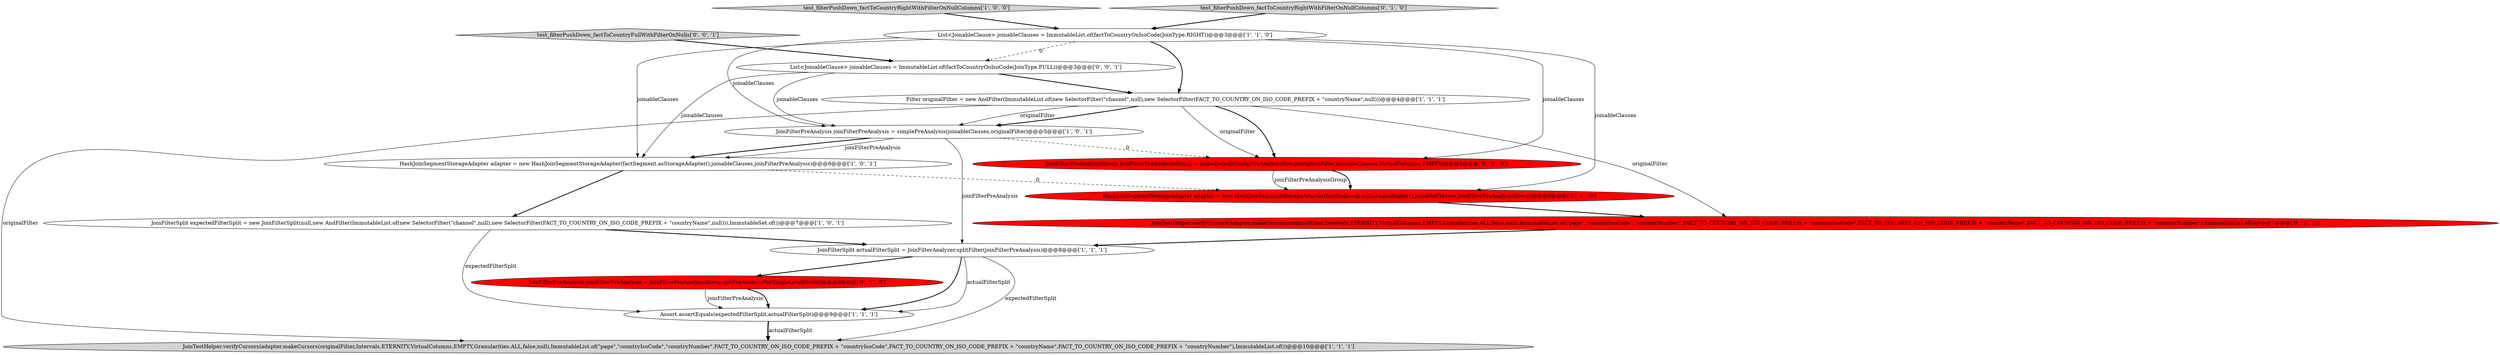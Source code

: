 digraph {
4 [style = filled, label = "JoinTestHelper.verifyCursors(adapter.makeCursors(originalFilter,Intervals.ETERNITY,VirtualColumns.EMPTY,Granularities.ALL,false,null),ImmutableList.of(\"page\",\"countryIsoCode\",\"countryNumber\",FACT_TO_COUNTRY_ON_ISO_CODE_PREFIX + \"countryIsoCode\",FACT_TO_COUNTRY_ON_ISO_CODE_PREFIX + \"countryName\",FACT_TO_COUNTRY_ON_ISO_CODE_PREFIX + \"countryNumber\"),ImmutableList.of())@@@10@@@['1', '1', '1']", fillcolor = lightgray, shape = ellipse image = "AAA0AAABBB1BBB"];
6 [style = filled, label = "test_filterPushDown_factToCountryRightWithFilterOnNullColumns['1', '0', '0']", fillcolor = lightgray, shape = diamond image = "AAA0AAABBB1BBB"];
1 [style = filled, label = "JoinFilterSplit actualFilterSplit = JoinFilterAnalyzer.splitFilter(joinFilterPreAnalysis)@@@8@@@['1', '1', '1']", fillcolor = white, shape = ellipse image = "AAA0AAABBB1BBB"];
3 [style = filled, label = "JoinFilterPreAnalysis joinFilterPreAnalysis = simplePreAnalysis(joinableClauses,originalFilter)@@@5@@@['1', '0', '1']", fillcolor = white, shape = ellipse image = "AAA0AAABBB1BBB"];
9 [style = filled, label = "JoinTestHelper.verifyCursors(adapter.makeCursors(originalFilter,Intervals.ETERNITY,VirtualColumns.EMPTY,Granularities.ALL,false,null),ImmutableList.of(\"page\",\"countryIsoCode\",\"countryNumber\",FACT_TO_COUNTRY_ON_ISO_CODE_PREFIX + \"countryIsoCode\",FACT_TO_COUNTRY_ON_ISO_CODE_PREFIX + \"countryName\",FACT_TO_COUNTRY_ON_ISO_CODE_PREFIX + \"countryNumber\"),ImmutableList.of())@@@7@@@['0', '1', '0']", fillcolor = red, shape = ellipse image = "AAA1AAABBB2BBB"];
8 [style = filled, label = "HashJoinSegmentStorageAdapter adapter = new HashJoinSegmentStorageAdapter(factSegment.asStorageAdapter(),joinableClauses,joinFilterPreAnalysis)@@@6@@@['1', '0', '1']", fillcolor = white, shape = ellipse image = "AAA0AAABBB1BBB"];
10 [style = filled, label = "test_filterPushDown_factToCountryRightWithFilterOnNullColumns['0', '1', '0']", fillcolor = lightgray, shape = diamond image = "AAA0AAABBB2BBB"];
0 [style = filled, label = "List<JoinableClause> joinableClauses = ImmutableList.of(factToCountryOnIsoCode(JoinType.RIGHT))@@@3@@@['1', '1', '0']", fillcolor = white, shape = ellipse image = "AAA0AAABBB1BBB"];
13 [style = filled, label = "HashJoinSegmentStorageAdapter adapter = new HashJoinSegmentStorageAdapter(factSegment.asStorageAdapter(),joinableClauses,joinFilterPreAnalysisGroup)@@@6@@@['0', '1', '0']", fillcolor = red, shape = ellipse image = "AAA1AAABBB2BBB"];
2 [style = filled, label = "Assert.assertEquals(expectedFilterSplit,actualFilterSplit)@@@9@@@['1', '1', '1']", fillcolor = white, shape = ellipse image = "AAA0AAABBB1BBB"];
5 [style = filled, label = "Filter originalFilter = new AndFilter(ImmutableList.of(new SelectorFilter(\"channel\",null),new SelectorFilter(FACT_TO_COUNTRY_ON_ISO_CODE_PREFIX + \"countryName\",null)))@@@4@@@['1', '1', '1']", fillcolor = white, shape = ellipse image = "AAA0AAABBB1BBB"];
12 [style = filled, label = "JoinFilterPreAnalysis joinFilterPreAnalysis = joinFilterPreAnalysisGroup.getPreAnalysisForSingleLevelMode()@@@9@@@['0', '1', '0']", fillcolor = red, shape = ellipse image = "AAA1AAABBB2BBB"];
14 [style = filled, label = "List<JoinableClause> joinableClauses = ImmutableList.of(factToCountryOnIsoCode(JoinType.FULL))@@@3@@@['0', '0', '1']", fillcolor = white, shape = ellipse image = "AAA0AAABBB3BBB"];
15 [style = filled, label = "test_filterPushDown_factToCountryFullWithFilterOnNulls['0', '0', '1']", fillcolor = lightgray, shape = diamond image = "AAA0AAABBB3BBB"];
7 [style = filled, label = "JoinFilterSplit expectedFilterSplit = new JoinFilterSplit(null,new AndFilter(ImmutableList.of(new SelectorFilter(\"channel\",null),new SelectorFilter(FACT_TO_COUNTRY_ON_ISO_CODE_PREFIX + \"countryName\",null))),ImmutableSet.of())@@@7@@@['1', '0', '1']", fillcolor = white, shape = ellipse image = "AAA0AAABBB1BBB"];
11 [style = filled, label = "JoinFilterPreAnalysisGroup joinFilterPreAnalysisGroup = makeDefaultConfigPreAnalysisGroup(originalFilter,joinableClauses,VirtualColumns.EMPTY)@@@5@@@['0', '1', '0']", fillcolor = red, shape = ellipse image = "AAA1AAABBB2BBB"];
5->3 [style = bold, label=""];
3->8 [style = solid, label="joinFilterPreAnalysis"];
7->1 [style = bold, label=""];
15->14 [style = bold, label=""];
12->2 [style = solid, label="joinFilterPreAnalysis"];
7->2 [style = solid, label="expectedFilterSplit"];
6->0 [style = bold, label=""];
1->2 [style = solid, label="actualFilterSplit"];
5->4 [style = solid, label="originalFilter"];
2->4 [style = bold, label=""];
8->7 [style = bold, label=""];
0->13 [style = solid, label="joinableClauses"];
2->4 [style = solid, label="actualFilterSplit"];
8->13 [style = dashed, label="0"];
0->14 [style = dashed, label="0"];
11->13 [style = solid, label="joinFilterPreAnalysisGroup"];
12->2 [style = bold, label=""];
3->1 [style = solid, label="joinFilterPreAnalysis"];
0->11 [style = solid, label="joinableClauses"];
14->8 [style = solid, label="joinableClauses"];
0->8 [style = solid, label="joinableClauses"];
5->3 [style = solid, label="originalFilter"];
0->3 [style = solid, label="joinableClauses"];
3->8 [style = bold, label=""];
10->0 [style = bold, label=""];
11->13 [style = bold, label=""];
5->11 [style = solid, label="originalFilter"];
1->12 [style = bold, label=""];
1->2 [style = bold, label=""];
5->11 [style = bold, label=""];
13->9 [style = bold, label=""];
1->4 [style = solid, label="expectedFilterSplit"];
3->11 [style = dashed, label="0"];
9->1 [style = bold, label=""];
5->9 [style = solid, label="originalFilter"];
0->5 [style = bold, label=""];
14->5 [style = bold, label=""];
14->3 [style = solid, label="joinableClauses"];
}
